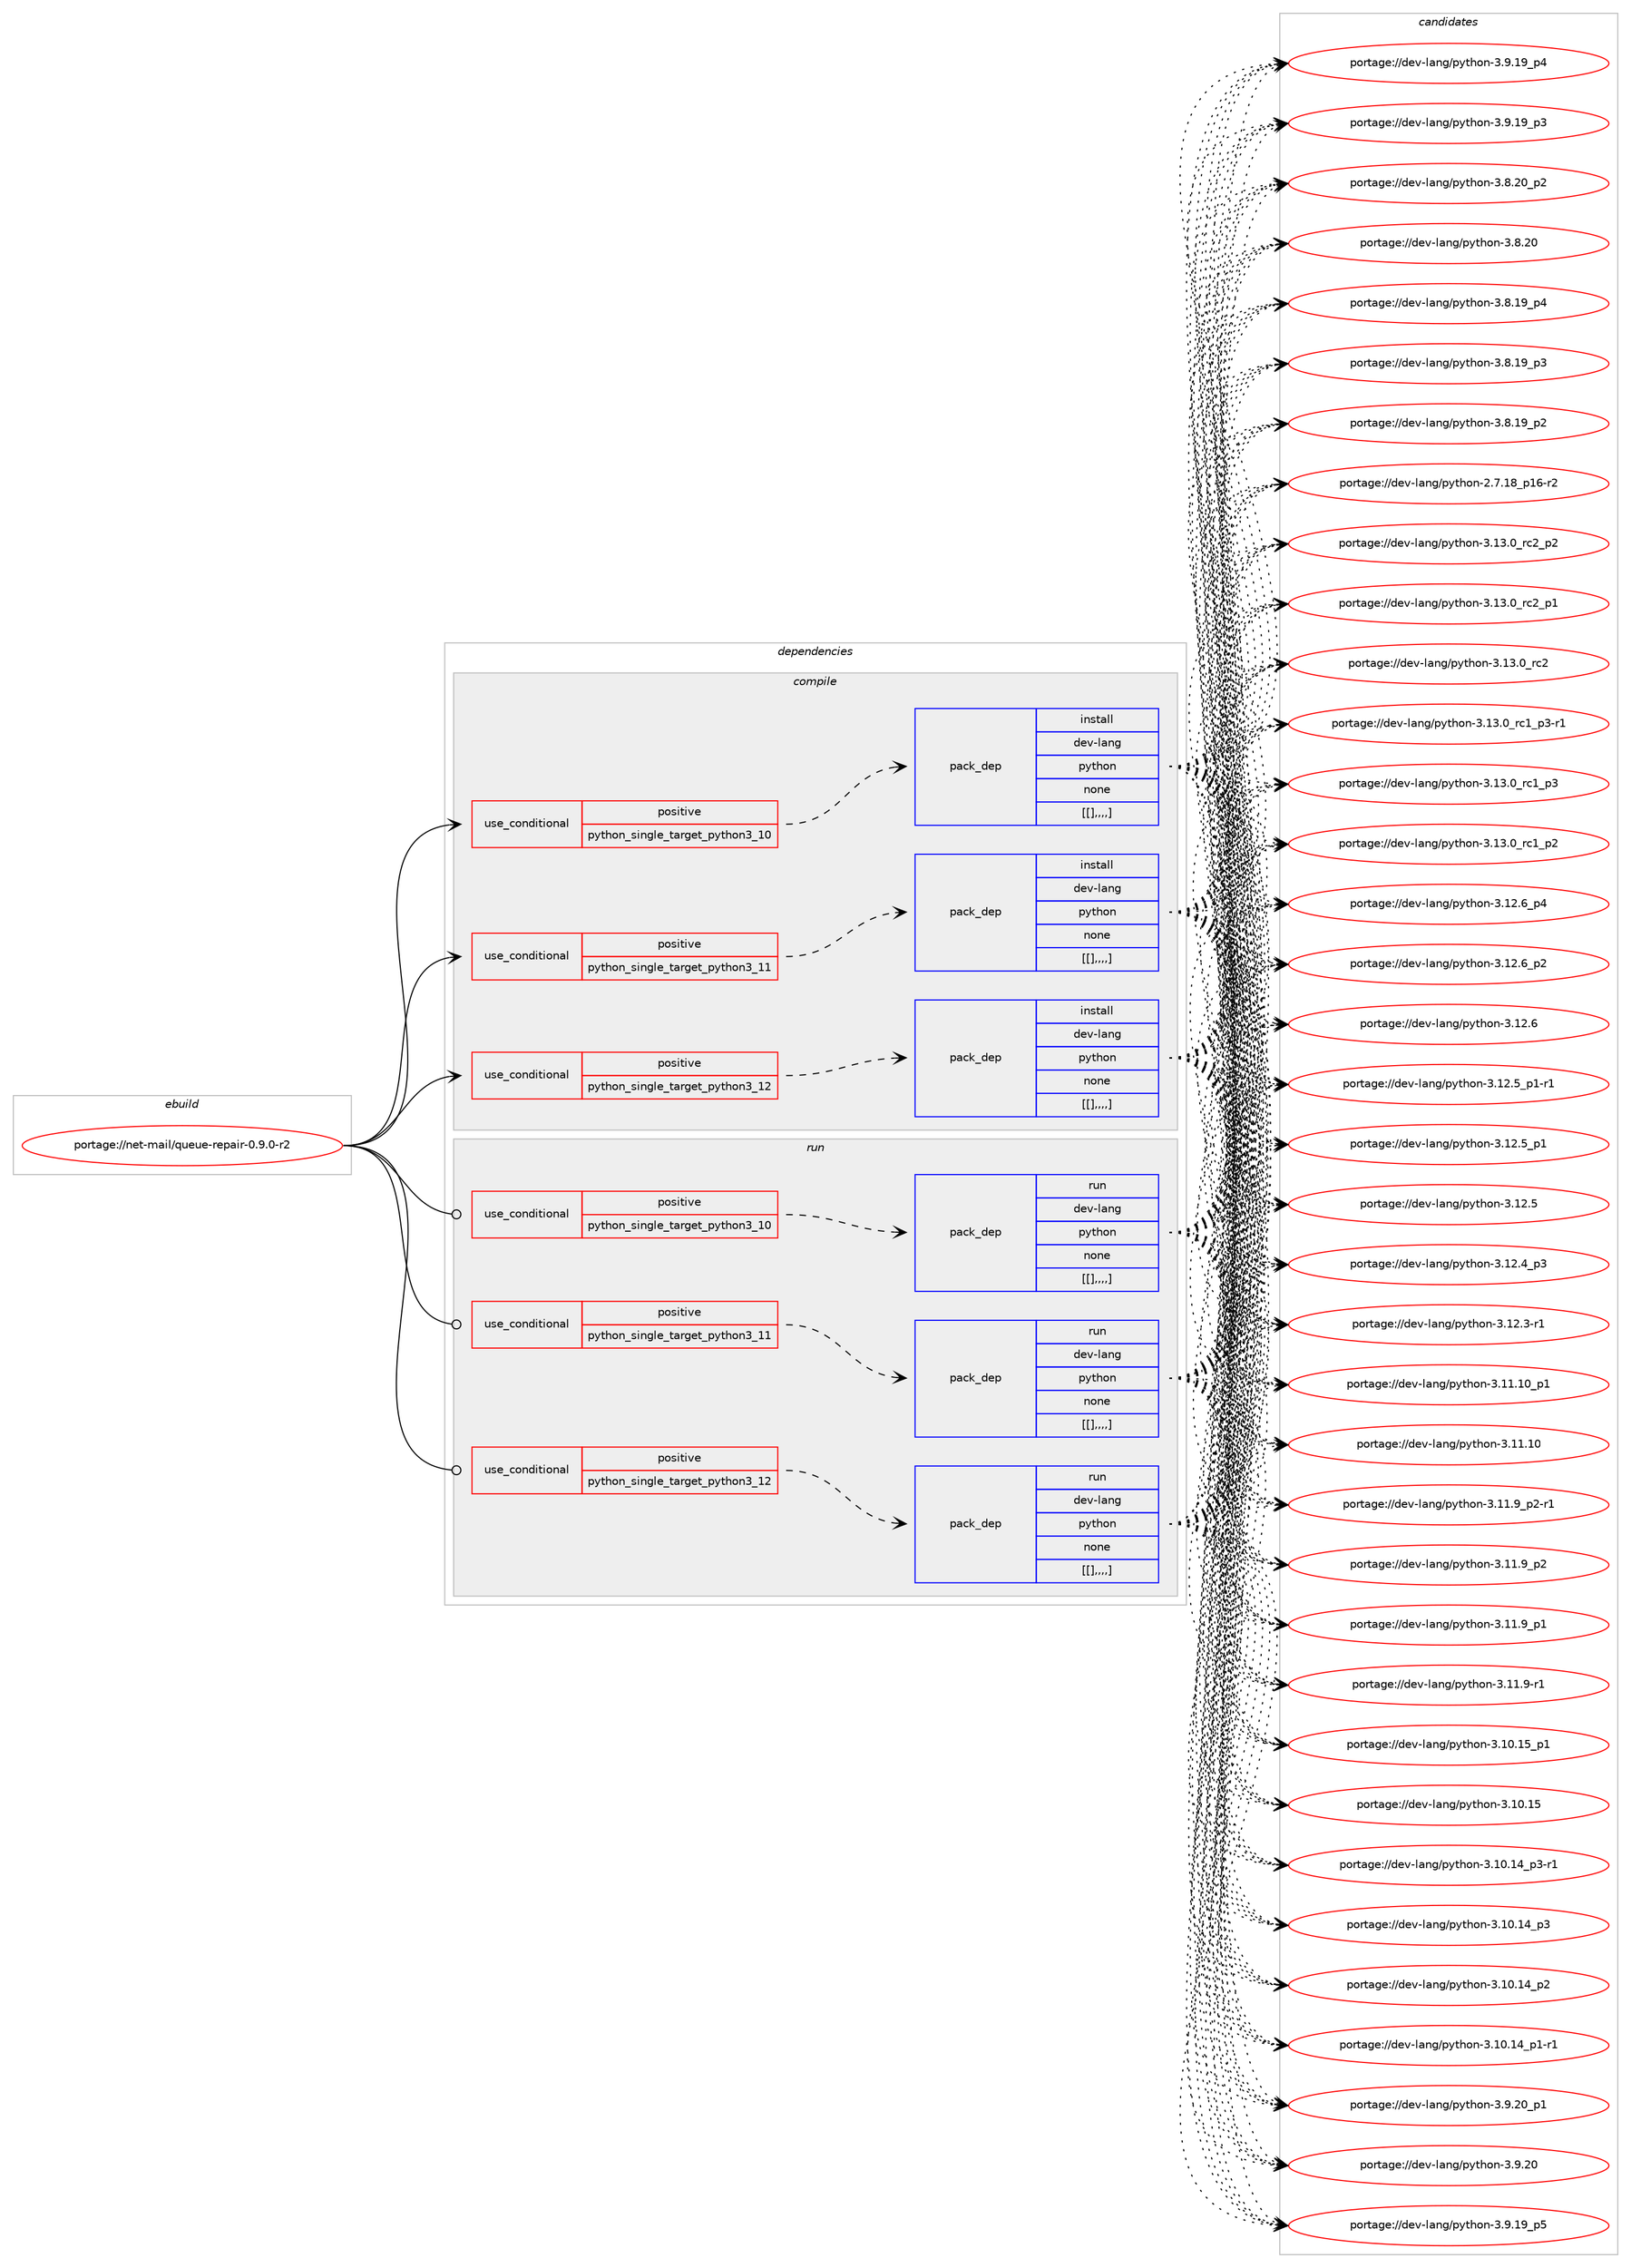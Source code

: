 digraph prolog {

# *************
# Graph options
# *************

newrank=true;
concentrate=true;
compound=true;
graph [rankdir=LR,fontname=Helvetica,fontsize=10,ranksep=1.5];#, ranksep=2.5, nodesep=0.2];
edge  [arrowhead=vee];
node  [fontname=Helvetica,fontsize=10];

# **********
# The ebuild
# **********

subgraph cluster_leftcol {
color=gray;
label=<<i>ebuild</i>>;
id [label="portage://net-mail/queue-repair-0.9.0-r2", color=red, width=4, href="../net-mail/queue-repair-0.9.0-r2.svg"];
}

# ****************
# The dependencies
# ****************

subgraph cluster_midcol {
color=gray;
label=<<i>dependencies</i>>;
subgraph cluster_compile {
fillcolor="#eeeeee";
style=filled;
label=<<i>compile</i>>;
subgraph cond1933 {
dependency5413 [label=<<TABLE BORDER="0" CELLBORDER="1" CELLSPACING="0" CELLPADDING="4"><TR><TD ROWSPAN="3" CELLPADDING="10">use_conditional</TD></TR><TR><TD>positive</TD></TR><TR><TD>python_single_target_python3_10</TD></TR></TABLE>>, shape=none, color=red];
subgraph pack3465 {
dependency5414 [label=<<TABLE BORDER="0" CELLBORDER="1" CELLSPACING="0" CELLPADDING="4" WIDTH="220"><TR><TD ROWSPAN="6" CELLPADDING="30">pack_dep</TD></TR><TR><TD WIDTH="110">install</TD></TR><TR><TD>dev-lang</TD></TR><TR><TD>python</TD></TR><TR><TD>none</TD></TR><TR><TD>[[],,,,]</TD></TR></TABLE>>, shape=none, color=blue];
}
dependency5413:e -> dependency5414:w [weight=20,style="dashed",arrowhead="vee"];
}
id:e -> dependency5413:w [weight=20,style="solid",arrowhead="vee"];
subgraph cond1934 {
dependency5415 [label=<<TABLE BORDER="0" CELLBORDER="1" CELLSPACING="0" CELLPADDING="4"><TR><TD ROWSPAN="3" CELLPADDING="10">use_conditional</TD></TR><TR><TD>positive</TD></TR><TR><TD>python_single_target_python3_11</TD></TR></TABLE>>, shape=none, color=red];
subgraph pack3466 {
dependency5416 [label=<<TABLE BORDER="0" CELLBORDER="1" CELLSPACING="0" CELLPADDING="4" WIDTH="220"><TR><TD ROWSPAN="6" CELLPADDING="30">pack_dep</TD></TR><TR><TD WIDTH="110">install</TD></TR><TR><TD>dev-lang</TD></TR><TR><TD>python</TD></TR><TR><TD>none</TD></TR><TR><TD>[[],,,,]</TD></TR></TABLE>>, shape=none, color=blue];
}
dependency5415:e -> dependency5416:w [weight=20,style="dashed",arrowhead="vee"];
}
id:e -> dependency5415:w [weight=20,style="solid",arrowhead="vee"];
subgraph cond1935 {
dependency5417 [label=<<TABLE BORDER="0" CELLBORDER="1" CELLSPACING="0" CELLPADDING="4"><TR><TD ROWSPAN="3" CELLPADDING="10">use_conditional</TD></TR><TR><TD>positive</TD></TR><TR><TD>python_single_target_python3_12</TD></TR></TABLE>>, shape=none, color=red];
subgraph pack3467 {
dependency5418 [label=<<TABLE BORDER="0" CELLBORDER="1" CELLSPACING="0" CELLPADDING="4" WIDTH="220"><TR><TD ROWSPAN="6" CELLPADDING="30">pack_dep</TD></TR><TR><TD WIDTH="110">install</TD></TR><TR><TD>dev-lang</TD></TR><TR><TD>python</TD></TR><TR><TD>none</TD></TR><TR><TD>[[],,,,]</TD></TR></TABLE>>, shape=none, color=blue];
}
dependency5417:e -> dependency5418:w [weight=20,style="dashed",arrowhead="vee"];
}
id:e -> dependency5417:w [weight=20,style="solid",arrowhead="vee"];
}
subgraph cluster_compileandrun {
fillcolor="#eeeeee";
style=filled;
label=<<i>compile and run</i>>;
}
subgraph cluster_run {
fillcolor="#eeeeee";
style=filled;
label=<<i>run</i>>;
subgraph cond1936 {
dependency5419 [label=<<TABLE BORDER="0" CELLBORDER="1" CELLSPACING="0" CELLPADDING="4"><TR><TD ROWSPAN="3" CELLPADDING="10">use_conditional</TD></TR><TR><TD>positive</TD></TR><TR><TD>python_single_target_python3_10</TD></TR></TABLE>>, shape=none, color=red];
subgraph pack3468 {
dependency5420 [label=<<TABLE BORDER="0" CELLBORDER="1" CELLSPACING="0" CELLPADDING="4" WIDTH="220"><TR><TD ROWSPAN="6" CELLPADDING="30">pack_dep</TD></TR><TR><TD WIDTH="110">run</TD></TR><TR><TD>dev-lang</TD></TR><TR><TD>python</TD></TR><TR><TD>none</TD></TR><TR><TD>[[],,,,]</TD></TR></TABLE>>, shape=none, color=blue];
}
dependency5419:e -> dependency5420:w [weight=20,style="dashed",arrowhead="vee"];
}
id:e -> dependency5419:w [weight=20,style="solid",arrowhead="odot"];
subgraph cond1937 {
dependency5421 [label=<<TABLE BORDER="0" CELLBORDER="1" CELLSPACING="0" CELLPADDING="4"><TR><TD ROWSPAN="3" CELLPADDING="10">use_conditional</TD></TR><TR><TD>positive</TD></TR><TR><TD>python_single_target_python3_11</TD></TR></TABLE>>, shape=none, color=red];
subgraph pack3469 {
dependency5422 [label=<<TABLE BORDER="0" CELLBORDER="1" CELLSPACING="0" CELLPADDING="4" WIDTH="220"><TR><TD ROWSPAN="6" CELLPADDING="30">pack_dep</TD></TR><TR><TD WIDTH="110">run</TD></TR><TR><TD>dev-lang</TD></TR><TR><TD>python</TD></TR><TR><TD>none</TD></TR><TR><TD>[[],,,,]</TD></TR></TABLE>>, shape=none, color=blue];
}
dependency5421:e -> dependency5422:w [weight=20,style="dashed",arrowhead="vee"];
}
id:e -> dependency5421:w [weight=20,style="solid",arrowhead="odot"];
subgraph cond1938 {
dependency5423 [label=<<TABLE BORDER="0" CELLBORDER="1" CELLSPACING="0" CELLPADDING="4"><TR><TD ROWSPAN="3" CELLPADDING="10">use_conditional</TD></TR><TR><TD>positive</TD></TR><TR><TD>python_single_target_python3_12</TD></TR></TABLE>>, shape=none, color=red];
subgraph pack3470 {
dependency5424 [label=<<TABLE BORDER="0" CELLBORDER="1" CELLSPACING="0" CELLPADDING="4" WIDTH="220"><TR><TD ROWSPAN="6" CELLPADDING="30">pack_dep</TD></TR><TR><TD WIDTH="110">run</TD></TR><TR><TD>dev-lang</TD></TR><TR><TD>python</TD></TR><TR><TD>none</TD></TR><TR><TD>[[],,,,]</TD></TR></TABLE>>, shape=none, color=blue];
}
dependency5423:e -> dependency5424:w [weight=20,style="dashed",arrowhead="vee"];
}
id:e -> dependency5423:w [weight=20,style="solid",arrowhead="odot"];
}
}

# **************
# The candidates
# **************

subgraph cluster_choices {
rank=same;
color=gray;
label=<<i>candidates</i>>;

subgraph choice3465 {
color=black;
nodesep=1;
choice100101118451089711010347112121116104111110455146495146489511499509511250 [label="portage://dev-lang/python-3.13.0_rc2_p2", color=red, width=4,href="../dev-lang/python-3.13.0_rc2_p2.svg"];
choice100101118451089711010347112121116104111110455146495146489511499509511249 [label="portage://dev-lang/python-3.13.0_rc2_p1", color=red, width=4,href="../dev-lang/python-3.13.0_rc2_p1.svg"];
choice10010111845108971101034711212111610411111045514649514648951149950 [label="portage://dev-lang/python-3.13.0_rc2", color=red, width=4,href="../dev-lang/python-3.13.0_rc2.svg"];
choice1001011184510897110103471121211161041111104551464951464895114994995112514511449 [label="portage://dev-lang/python-3.13.0_rc1_p3-r1", color=red, width=4,href="../dev-lang/python-3.13.0_rc1_p3-r1.svg"];
choice100101118451089711010347112121116104111110455146495146489511499499511251 [label="portage://dev-lang/python-3.13.0_rc1_p3", color=red, width=4,href="../dev-lang/python-3.13.0_rc1_p3.svg"];
choice100101118451089711010347112121116104111110455146495146489511499499511250 [label="portage://dev-lang/python-3.13.0_rc1_p2", color=red, width=4,href="../dev-lang/python-3.13.0_rc1_p2.svg"];
choice100101118451089711010347112121116104111110455146495046549511252 [label="portage://dev-lang/python-3.12.6_p4", color=red, width=4,href="../dev-lang/python-3.12.6_p4.svg"];
choice100101118451089711010347112121116104111110455146495046549511250 [label="portage://dev-lang/python-3.12.6_p2", color=red, width=4,href="../dev-lang/python-3.12.6_p2.svg"];
choice10010111845108971101034711212111610411111045514649504654 [label="portage://dev-lang/python-3.12.6", color=red, width=4,href="../dev-lang/python-3.12.6.svg"];
choice1001011184510897110103471121211161041111104551464950465395112494511449 [label="portage://dev-lang/python-3.12.5_p1-r1", color=red, width=4,href="../dev-lang/python-3.12.5_p1-r1.svg"];
choice100101118451089711010347112121116104111110455146495046539511249 [label="portage://dev-lang/python-3.12.5_p1", color=red, width=4,href="../dev-lang/python-3.12.5_p1.svg"];
choice10010111845108971101034711212111610411111045514649504653 [label="portage://dev-lang/python-3.12.5", color=red, width=4,href="../dev-lang/python-3.12.5.svg"];
choice100101118451089711010347112121116104111110455146495046529511251 [label="portage://dev-lang/python-3.12.4_p3", color=red, width=4,href="../dev-lang/python-3.12.4_p3.svg"];
choice100101118451089711010347112121116104111110455146495046514511449 [label="portage://dev-lang/python-3.12.3-r1", color=red, width=4,href="../dev-lang/python-3.12.3-r1.svg"];
choice10010111845108971101034711212111610411111045514649494649489511249 [label="portage://dev-lang/python-3.11.10_p1", color=red, width=4,href="../dev-lang/python-3.11.10_p1.svg"];
choice1001011184510897110103471121211161041111104551464949464948 [label="portage://dev-lang/python-3.11.10", color=red, width=4,href="../dev-lang/python-3.11.10.svg"];
choice1001011184510897110103471121211161041111104551464949465795112504511449 [label="portage://dev-lang/python-3.11.9_p2-r1", color=red, width=4,href="../dev-lang/python-3.11.9_p2-r1.svg"];
choice100101118451089711010347112121116104111110455146494946579511250 [label="portage://dev-lang/python-3.11.9_p2", color=red, width=4,href="../dev-lang/python-3.11.9_p2.svg"];
choice100101118451089711010347112121116104111110455146494946579511249 [label="portage://dev-lang/python-3.11.9_p1", color=red, width=4,href="../dev-lang/python-3.11.9_p1.svg"];
choice100101118451089711010347112121116104111110455146494946574511449 [label="portage://dev-lang/python-3.11.9-r1", color=red, width=4,href="../dev-lang/python-3.11.9-r1.svg"];
choice10010111845108971101034711212111610411111045514649484649539511249 [label="portage://dev-lang/python-3.10.15_p1", color=red, width=4,href="../dev-lang/python-3.10.15_p1.svg"];
choice1001011184510897110103471121211161041111104551464948464953 [label="portage://dev-lang/python-3.10.15", color=red, width=4,href="../dev-lang/python-3.10.15.svg"];
choice100101118451089711010347112121116104111110455146494846495295112514511449 [label="portage://dev-lang/python-3.10.14_p3-r1", color=red, width=4,href="../dev-lang/python-3.10.14_p3-r1.svg"];
choice10010111845108971101034711212111610411111045514649484649529511251 [label="portage://dev-lang/python-3.10.14_p3", color=red, width=4,href="../dev-lang/python-3.10.14_p3.svg"];
choice10010111845108971101034711212111610411111045514649484649529511250 [label="portage://dev-lang/python-3.10.14_p2", color=red, width=4,href="../dev-lang/python-3.10.14_p2.svg"];
choice100101118451089711010347112121116104111110455146494846495295112494511449 [label="portage://dev-lang/python-3.10.14_p1-r1", color=red, width=4,href="../dev-lang/python-3.10.14_p1-r1.svg"];
choice100101118451089711010347112121116104111110455146574650489511249 [label="portage://dev-lang/python-3.9.20_p1", color=red, width=4,href="../dev-lang/python-3.9.20_p1.svg"];
choice10010111845108971101034711212111610411111045514657465048 [label="portage://dev-lang/python-3.9.20", color=red, width=4,href="../dev-lang/python-3.9.20.svg"];
choice100101118451089711010347112121116104111110455146574649579511253 [label="portage://dev-lang/python-3.9.19_p5", color=red, width=4,href="../dev-lang/python-3.9.19_p5.svg"];
choice100101118451089711010347112121116104111110455146574649579511252 [label="portage://dev-lang/python-3.9.19_p4", color=red, width=4,href="../dev-lang/python-3.9.19_p4.svg"];
choice100101118451089711010347112121116104111110455146574649579511251 [label="portage://dev-lang/python-3.9.19_p3", color=red, width=4,href="../dev-lang/python-3.9.19_p3.svg"];
choice100101118451089711010347112121116104111110455146564650489511250 [label="portage://dev-lang/python-3.8.20_p2", color=red, width=4,href="../dev-lang/python-3.8.20_p2.svg"];
choice10010111845108971101034711212111610411111045514656465048 [label="portage://dev-lang/python-3.8.20", color=red, width=4,href="../dev-lang/python-3.8.20.svg"];
choice100101118451089711010347112121116104111110455146564649579511252 [label="portage://dev-lang/python-3.8.19_p4", color=red, width=4,href="../dev-lang/python-3.8.19_p4.svg"];
choice100101118451089711010347112121116104111110455146564649579511251 [label="portage://dev-lang/python-3.8.19_p3", color=red, width=4,href="../dev-lang/python-3.8.19_p3.svg"];
choice100101118451089711010347112121116104111110455146564649579511250 [label="portage://dev-lang/python-3.8.19_p2", color=red, width=4,href="../dev-lang/python-3.8.19_p2.svg"];
choice100101118451089711010347112121116104111110455046554649569511249544511450 [label="portage://dev-lang/python-2.7.18_p16-r2", color=red, width=4,href="../dev-lang/python-2.7.18_p16-r2.svg"];
dependency5414:e -> choice100101118451089711010347112121116104111110455146495146489511499509511250:w [style=dotted,weight="100"];
dependency5414:e -> choice100101118451089711010347112121116104111110455146495146489511499509511249:w [style=dotted,weight="100"];
dependency5414:e -> choice10010111845108971101034711212111610411111045514649514648951149950:w [style=dotted,weight="100"];
dependency5414:e -> choice1001011184510897110103471121211161041111104551464951464895114994995112514511449:w [style=dotted,weight="100"];
dependency5414:e -> choice100101118451089711010347112121116104111110455146495146489511499499511251:w [style=dotted,weight="100"];
dependency5414:e -> choice100101118451089711010347112121116104111110455146495146489511499499511250:w [style=dotted,weight="100"];
dependency5414:e -> choice100101118451089711010347112121116104111110455146495046549511252:w [style=dotted,weight="100"];
dependency5414:e -> choice100101118451089711010347112121116104111110455146495046549511250:w [style=dotted,weight="100"];
dependency5414:e -> choice10010111845108971101034711212111610411111045514649504654:w [style=dotted,weight="100"];
dependency5414:e -> choice1001011184510897110103471121211161041111104551464950465395112494511449:w [style=dotted,weight="100"];
dependency5414:e -> choice100101118451089711010347112121116104111110455146495046539511249:w [style=dotted,weight="100"];
dependency5414:e -> choice10010111845108971101034711212111610411111045514649504653:w [style=dotted,weight="100"];
dependency5414:e -> choice100101118451089711010347112121116104111110455146495046529511251:w [style=dotted,weight="100"];
dependency5414:e -> choice100101118451089711010347112121116104111110455146495046514511449:w [style=dotted,weight="100"];
dependency5414:e -> choice10010111845108971101034711212111610411111045514649494649489511249:w [style=dotted,weight="100"];
dependency5414:e -> choice1001011184510897110103471121211161041111104551464949464948:w [style=dotted,weight="100"];
dependency5414:e -> choice1001011184510897110103471121211161041111104551464949465795112504511449:w [style=dotted,weight="100"];
dependency5414:e -> choice100101118451089711010347112121116104111110455146494946579511250:w [style=dotted,weight="100"];
dependency5414:e -> choice100101118451089711010347112121116104111110455146494946579511249:w [style=dotted,weight="100"];
dependency5414:e -> choice100101118451089711010347112121116104111110455146494946574511449:w [style=dotted,weight="100"];
dependency5414:e -> choice10010111845108971101034711212111610411111045514649484649539511249:w [style=dotted,weight="100"];
dependency5414:e -> choice1001011184510897110103471121211161041111104551464948464953:w [style=dotted,weight="100"];
dependency5414:e -> choice100101118451089711010347112121116104111110455146494846495295112514511449:w [style=dotted,weight="100"];
dependency5414:e -> choice10010111845108971101034711212111610411111045514649484649529511251:w [style=dotted,weight="100"];
dependency5414:e -> choice10010111845108971101034711212111610411111045514649484649529511250:w [style=dotted,weight="100"];
dependency5414:e -> choice100101118451089711010347112121116104111110455146494846495295112494511449:w [style=dotted,weight="100"];
dependency5414:e -> choice100101118451089711010347112121116104111110455146574650489511249:w [style=dotted,weight="100"];
dependency5414:e -> choice10010111845108971101034711212111610411111045514657465048:w [style=dotted,weight="100"];
dependency5414:e -> choice100101118451089711010347112121116104111110455146574649579511253:w [style=dotted,weight="100"];
dependency5414:e -> choice100101118451089711010347112121116104111110455146574649579511252:w [style=dotted,weight="100"];
dependency5414:e -> choice100101118451089711010347112121116104111110455146574649579511251:w [style=dotted,weight="100"];
dependency5414:e -> choice100101118451089711010347112121116104111110455146564650489511250:w [style=dotted,weight="100"];
dependency5414:e -> choice10010111845108971101034711212111610411111045514656465048:w [style=dotted,weight="100"];
dependency5414:e -> choice100101118451089711010347112121116104111110455146564649579511252:w [style=dotted,weight="100"];
dependency5414:e -> choice100101118451089711010347112121116104111110455146564649579511251:w [style=dotted,weight="100"];
dependency5414:e -> choice100101118451089711010347112121116104111110455146564649579511250:w [style=dotted,weight="100"];
dependency5414:e -> choice100101118451089711010347112121116104111110455046554649569511249544511450:w [style=dotted,weight="100"];
}
subgraph choice3466 {
color=black;
nodesep=1;
choice100101118451089711010347112121116104111110455146495146489511499509511250 [label="portage://dev-lang/python-3.13.0_rc2_p2", color=red, width=4,href="../dev-lang/python-3.13.0_rc2_p2.svg"];
choice100101118451089711010347112121116104111110455146495146489511499509511249 [label="portage://dev-lang/python-3.13.0_rc2_p1", color=red, width=4,href="../dev-lang/python-3.13.0_rc2_p1.svg"];
choice10010111845108971101034711212111610411111045514649514648951149950 [label="portage://dev-lang/python-3.13.0_rc2", color=red, width=4,href="../dev-lang/python-3.13.0_rc2.svg"];
choice1001011184510897110103471121211161041111104551464951464895114994995112514511449 [label="portage://dev-lang/python-3.13.0_rc1_p3-r1", color=red, width=4,href="../dev-lang/python-3.13.0_rc1_p3-r1.svg"];
choice100101118451089711010347112121116104111110455146495146489511499499511251 [label="portage://dev-lang/python-3.13.0_rc1_p3", color=red, width=4,href="../dev-lang/python-3.13.0_rc1_p3.svg"];
choice100101118451089711010347112121116104111110455146495146489511499499511250 [label="portage://dev-lang/python-3.13.0_rc1_p2", color=red, width=4,href="../dev-lang/python-3.13.0_rc1_p2.svg"];
choice100101118451089711010347112121116104111110455146495046549511252 [label="portage://dev-lang/python-3.12.6_p4", color=red, width=4,href="../dev-lang/python-3.12.6_p4.svg"];
choice100101118451089711010347112121116104111110455146495046549511250 [label="portage://dev-lang/python-3.12.6_p2", color=red, width=4,href="../dev-lang/python-3.12.6_p2.svg"];
choice10010111845108971101034711212111610411111045514649504654 [label="portage://dev-lang/python-3.12.6", color=red, width=4,href="../dev-lang/python-3.12.6.svg"];
choice1001011184510897110103471121211161041111104551464950465395112494511449 [label="portage://dev-lang/python-3.12.5_p1-r1", color=red, width=4,href="../dev-lang/python-3.12.5_p1-r1.svg"];
choice100101118451089711010347112121116104111110455146495046539511249 [label="portage://dev-lang/python-3.12.5_p1", color=red, width=4,href="../dev-lang/python-3.12.5_p1.svg"];
choice10010111845108971101034711212111610411111045514649504653 [label="portage://dev-lang/python-3.12.5", color=red, width=4,href="../dev-lang/python-3.12.5.svg"];
choice100101118451089711010347112121116104111110455146495046529511251 [label="portage://dev-lang/python-3.12.4_p3", color=red, width=4,href="../dev-lang/python-3.12.4_p3.svg"];
choice100101118451089711010347112121116104111110455146495046514511449 [label="portage://dev-lang/python-3.12.3-r1", color=red, width=4,href="../dev-lang/python-3.12.3-r1.svg"];
choice10010111845108971101034711212111610411111045514649494649489511249 [label="portage://dev-lang/python-3.11.10_p1", color=red, width=4,href="../dev-lang/python-3.11.10_p1.svg"];
choice1001011184510897110103471121211161041111104551464949464948 [label="portage://dev-lang/python-3.11.10", color=red, width=4,href="../dev-lang/python-3.11.10.svg"];
choice1001011184510897110103471121211161041111104551464949465795112504511449 [label="portage://dev-lang/python-3.11.9_p2-r1", color=red, width=4,href="../dev-lang/python-3.11.9_p2-r1.svg"];
choice100101118451089711010347112121116104111110455146494946579511250 [label="portage://dev-lang/python-3.11.9_p2", color=red, width=4,href="../dev-lang/python-3.11.9_p2.svg"];
choice100101118451089711010347112121116104111110455146494946579511249 [label="portage://dev-lang/python-3.11.9_p1", color=red, width=4,href="../dev-lang/python-3.11.9_p1.svg"];
choice100101118451089711010347112121116104111110455146494946574511449 [label="portage://dev-lang/python-3.11.9-r1", color=red, width=4,href="../dev-lang/python-3.11.9-r1.svg"];
choice10010111845108971101034711212111610411111045514649484649539511249 [label="portage://dev-lang/python-3.10.15_p1", color=red, width=4,href="../dev-lang/python-3.10.15_p1.svg"];
choice1001011184510897110103471121211161041111104551464948464953 [label="portage://dev-lang/python-3.10.15", color=red, width=4,href="../dev-lang/python-3.10.15.svg"];
choice100101118451089711010347112121116104111110455146494846495295112514511449 [label="portage://dev-lang/python-3.10.14_p3-r1", color=red, width=4,href="../dev-lang/python-3.10.14_p3-r1.svg"];
choice10010111845108971101034711212111610411111045514649484649529511251 [label="portage://dev-lang/python-3.10.14_p3", color=red, width=4,href="../dev-lang/python-3.10.14_p3.svg"];
choice10010111845108971101034711212111610411111045514649484649529511250 [label="portage://dev-lang/python-3.10.14_p2", color=red, width=4,href="../dev-lang/python-3.10.14_p2.svg"];
choice100101118451089711010347112121116104111110455146494846495295112494511449 [label="portage://dev-lang/python-3.10.14_p1-r1", color=red, width=4,href="../dev-lang/python-3.10.14_p1-r1.svg"];
choice100101118451089711010347112121116104111110455146574650489511249 [label="portage://dev-lang/python-3.9.20_p1", color=red, width=4,href="../dev-lang/python-3.9.20_p1.svg"];
choice10010111845108971101034711212111610411111045514657465048 [label="portage://dev-lang/python-3.9.20", color=red, width=4,href="../dev-lang/python-3.9.20.svg"];
choice100101118451089711010347112121116104111110455146574649579511253 [label="portage://dev-lang/python-3.9.19_p5", color=red, width=4,href="../dev-lang/python-3.9.19_p5.svg"];
choice100101118451089711010347112121116104111110455146574649579511252 [label="portage://dev-lang/python-3.9.19_p4", color=red, width=4,href="../dev-lang/python-3.9.19_p4.svg"];
choice100101118451089711010347112121116104111110455146574649579511251 [label="portage://dev-lang/python-3.9.19_p3", color=red, width=4,href="../dev-lang/python-3.9.19_p3.svg"];
choice100101118451089711010347112121116104111110455146564650489511250 [label="portage://dev-lang/python-3.8.20_p2", color=red, width=4,href="../dev-lang/python-3.8.20_p2.svg"];
choice10010111845108971101034711212111610411111045514656465048 [label="portage://dev-lang/python-3.8.20", color=red, width=4,href="../dev-lang/python-3.8.20.svg"];
choice100101118451089711010347112121116104111110455146564649579511252 [label="portage://dev-lang/python-3.8.19_p4", color=red, width=4,href="../dev-lang/python-3.8.19_p4.svg"];
choice100101118451089711010347112121116104111110455146564649579511251 [label="portage://dev-lang/python-3.8.19_p3", color=red, width=4,href="../dev-lang/python-3.8.19_p3.svg"];
choice100101118451089711010347112121116104111110455146564649579511250 [label="portage://dev-lang/python-3.8.19_p2", color=red, width=4,href="../dev-lang/python-3.8.19_p2.svg"];
choice100101118451089711010347112121116104111110455046554649569511249544511450 [label="portage://dev-lang/python-2.7.18_p16-r2", color=red, width=4,href="../dev-lang/python-2.7.18_p16-r2.svg"];
dependency5416:e -> choice100101118451089711010347112121116104111110455146495146489511499509511250:w [style=dotted,weight="100"];
dependency5416:e -> choice100101118451089711010347112121116104111110455146495146489511499509511249:w [style=dotted,weight="100"];
dependency5416:e -> choice10010111845108971101034711212111610411111045514649514648951149950:w [style=dotted,weight="100"];
dependency5416:e -> choice1001011184510897110103471121211161041111104551464951464895114994995112514511449:w [style=dotted,weight="100"];
dependency5416:e -> choice100101118451089711010347112121116104111110455146495146489511499499511251:w [style=dotted,weight="100"];
dependency5416:e -> choice100101118451089711010347112121116104111110455146495146489511499499511250:w [style=dotted,weight="100"];
dependency5416:e -> choice100101118451089711010347112121116104111110455146495046549511252:w [style=dotted,weight="100"];
dependency5416:e -> choice100101118451089711010347112121116104111110455146495046549511250:w [style=dotted,weight="100"];
dependency5416:e -> choice10010111845108971101034711212111610411111045514649504654:w [style=dotted,weight="100"];
dependency5416:e -> choice1001011184510897110103471121211161041111104551464950465395112494511449:w [style=dotted,weight="100"];
dependency5416:e -> choice100101118451089711010347112121116104111110455146495046539511249:w [style=dotted,weight="100"];
dependency5416:e -> choice10010111845108971101034711212111610411111045514649504653:w [style=dotted,weight="100"];
dependency5416:e -> choice100101118451089711010347112121116104111110455146495046529511251:w [style=dotted,weight="100"];
dependency5416:e -> choice100101118451089711010347112121116104111110455146495046514511449:w [style=dotted,weight="100"];
dependency5416:e -> choice10010111845108971101034711212111610411111045514649494649489511249:w [style=dotted,weight="100"];
dependency5416:e -> choice1001011184510897110103471121211161041111104551464949464948:w [style=dotted,weight="100"];
dependency5416:e -> choice1001011184510897110103471121211161041111104551464949465795112504511449:w [style=dotted,weight="100"];
dependency5416:e -> choice100101118451089711010347112121116104111110455146494946579511250:w [style=dotted,weight="100"];
dependency5416:e -> choice100101118451089711010347112121116104111110455146494946579511249:w [style=dotted,weight="100"];
dependency5416:e -> choice100101118451089711010347112121116104111110455146494946574511449:w [style=dotted,weight="100"];
dependency5416:e -> choice10010111845108971101034711212111610411111045514649484649539511249:w [style=dotted,weight="100"];
dependency5416:e -> choice1001011184510897110103471121211161041111104551464948464953:w [style=dotted,weight="100"];
dependency5416:e -> choice100101118451089711010347112121116104111110455146494846495295112514511449:w [style=dotted,weight="100"];
dependency5416:e -> choice10010111845108971101034711212111610411111045514649484649529511251:w [style=dotted,weight="100"];
dependency5416:e -> choice10010111845108971101034711212111610411111045514649484649529511250:w [style=dotted,weight="100"];
dependency5416:e -> choice100101118451089711010347112121116104111110455146494846495295112494511449:w [style=dotted,weight="100"];
dependency5416:e -> choice100101118451089711010347112121116104111110455146574650489511249:w [style=dotted,weight="100"];
dependency5416:e -> choice10010111845108971101034711212111610411111045514657465048:w [style=dotted,weight="100"];
dependency5416:e -> choice100101118451089711010347112121116104111110455146574649579511253:w [style=dotted,weight="100"];
dependency5416:e -> choice100101118451089711010347112121116104111110455146574649579511252:w [style=dotted,weight="100"];
dependency5416:e -> choice100101118451089711010347112121116104111110455146574649579511251:w [style=dotted,weight="100"];
dependency5416:e -> choice100101118451089711010347112121116104111110455146564650489511250:w [style=dotted,weight="100"];
dependency5416:e -> choice10010111845108971101034711212111610411111045514656465048:w [style=dotted,weight="100"];
dependency5416:e -> choice100101118451089711010347112121116104111110455146564649579511252:w [style=dotted,weight="100"];
dependency5416:e -> choice100101118451089711010347112121116104111110455146564649579511251:w [style=dotted,weight="100"];
dependency5416:e -> choice100101118451089711010347112121116104111110455146564649579511250:w [style=dotted,weight="100"];
dependency5416:e -> choice100101118451089711010347112121116104111110455046554649569511249544511450:w [style=dotted,weight="100"];
}
subgraph choice3467 {
color=black;
nodesep=1;
choice100101118451089711010347112121116104111110455146495146489511499509511250 [label="portage://dev-lang/python-3.13.0_rc2_p2", color=red, width=4,href="../dev-lang/python-3.13.0_rc2_p2.svg"];
choice100101118451089711010347112121116104111110455146495146489511499509511249 [label="portage://dev-lang/python-3.13.0_rc2_p1", color=red, width=4,href="../dev-lang/python-3.13.0_rc2_p1.svg"];
choice10010111845108971101034711212111610411111045514649514648951149950 [label="portage://dev-lang/python-3.13.0_rc2", color=red, width=4,href="../dev-lang/python-3.13.0_rc2.svg"];
choice1001011184510897110103471121211161041111104551464951464895114994995112514511449 [label="portage://dev-lang/python-3.13.0_rc1_p3-r1", color=red, width=4,href="../dev-lang/python-3.13.0_rc1_p3-r1.svg"];
choice100101118451089711010347112121116104111110455146495146489511499499511251 [label="portage://dev-lang/python-3.13.0_rc1_p3", color=red, width=4,href="../dev-lang/python-3.13.0_rc1_p3.svg"];
choice100101118451089711010347112121116104111110455146495146489511499499511250 [label="portage://dev-lang/python-3.13.0_rc1_p2", color=red, width=4,href="../dev-lang/python-3.13.0_rc1_p2.svg"];
choice100101118451089711010347112121116104111110455146495046549511252 [label="portage://dev-lang/python-3.12.6_p4", color=red, width=4,href="../dev-lang/python-3.12.6_p4.svg"];
choice100101118451089711010347112121116104111110455146495046549511250 [label="portage://dev-lang/python-3.12.6_p2", color=red, width=4,href="../dev-lang/python-3.12.6_p2.svg"];
choice10010111845108971101034711212111610411111045514649504654 [label="portage://dev-lang/python-3.12.6", color=red, width=4,href="../dev-lang/python-3.12.6.svg"];
choice1001011184510897110103471121211161041111104551464950465395112494511449 [label="portage://dev-lang/python-3.12.5_p1-r1", color=red, width=4,href="../dev-lang/python-3.12.5_p1-r1.svg"];
choice100101118451089711010347112121116104111110455146495046539511249 [label="portage://dev-lang/python-3.12.5_p1", color=red, width=4,href="../dev-lang/python-3.12.5_p1.svg"];
choice10010111845108971101034711212111610411111045514649504653 [label="portage://dev-lang/python-3.12.5", color=red, width=4,href="../dev-lang/python-3.12.5.svg"];
choice100101118451089711010347112121116104111110455146495046529511251 [label="portage://dev-lang/python-3.12.4_p3", color=red, width=4,href="../dev-lang/python-3.12.4_p3.svg"];
choice100101118451089711010347112121116104111110455146495046514511449 [label="portage://dev-lang/python-3.12.3-r1", color=red, width=4,href="../dev-lang/python-3.12.3-r1.svg"];
choice10010111845108971101034711212111610411111045514649494649489511249 [label="portage://dev-lang/python-3.11.10_p1", color=red, width=4,href="../dev-lang/python-3.11.10_p1.svg"];
choice1001011184510897110103471121211161041111104551464949464948 [label="portage://dev-lang/python-3.11.10", color=red, width=4,href="../dev-lang/python-3.11.10.svg"];
choice1001011184510897110103471121211161041111104551464949465795112504511449 [label="portage://dev-lang/python-3.11.9_p2-r1", color=red, width=4,href="../dev-lang/python-3.11.9_p2-r1.svg"];
choice100101118451089711010347112121116104111110455146494946579511250 [label="portage://dev-lang/python-3.11.9_p2", color=red, width=4,href="../dev-lang/python-3.11.9_p2.svg"];
choice100101118451089711010347112121116104111110455146494946579511249 [label="portage://dev-lang/python-3.11.9_p1", color=red, width=4,href="../dev-lang/python-3.11.9_p1.svg"];
choice100101118451089711010347112121116104111110455146494946574511449 [label="portage://dev-lang/python-3.11.9-r1", color=red, width=4,href="../dev-lang/python-3.11.9-r1.svg"];
choice10010111845108971101034711212111610411111045514649484649539511249 [label="portage://dev-lang/python-3.10.15_p1", color=red, width=4,href="../dev-lang/python-3.10.15_p1.svg"];
choice1001011184510897110103471121211161041111104551464948464953 [label="portage://dev-lang/python-3.10.15", color=red, width=4,href="../dev-lang/python-3.10.15.svg"];
choice100101118451089711010347112121116104111110455146494846495295112514511449 [label="portage://dev-lang/python-3.10.14_p3-r1", color=red, width=4,href="../dev-lang/python-3.10.14_p3-r1.svg"];
choice10010111845108971101034711212111610411111045514649484649529511251 [label="portage://dev-lang/python-3.10.14_p3", color=red, width=4,href="../dev-lang/python-3.10.14_p3.svg"];
choice10010111845108971101034711212111610411111045514649484649529511250 [label="portage://dev-lang/python-3.10.14_p2", color=red, width=4,href="../dev-lang/python-3.10.14_p2.svg"];
choice100101118451089711010347112121116104111110455146494846495295112494511449 [label="portage://dev-lang/python-3.10.14_p1-r1", color=red, width=4,href="../dev-lang/python-3.10.14_p1-r1.svg"];
choice100101118451089711010347112121116104111110455146574650489511249 [label="portage://dev-lang/python-3.9.20_p1", color=red, width=4,href="../dev-lang/python-3.9.20_p1.svg"];
choice10010111845108971101034711212111610411111045514657465048 [label="portage://dev-lang/python-3.9.20", color=red, width=4,href="../dev-lang/python-3.9.20.svg"];
choice100101118451089711010347112121116104111110455146574649579511253 [label="portage://dev-lang/python-3.9.19_p5", color=red, width=4,href="../dev-lang/python-3.9.19_p5.svg"];
choice100101118451089711010347112121116104111110455146574649579511252 [label="portage://dev-lang/python-3.9.19_p4", color=red, width=4,href="../dev-lang/python-3.9.19_p4.svg"];
choice100101118451089711010347112121116104111110455146574649579511251 [label="portage://dev-lang/python-3.9.19_p3", color=red, width=4,href="../dev-lang/python-3.9.19_p3.svg"];
choice100101118451089711010347112121116104111110455146564650489511250 [label="portage://dev-lang/python-3.8.20_p2", color=red, width=4,href="../dev-lang/python-3.8.20_p2.svg"];
choice10010111845108971101034711212111610411111045514656465048 [label="portage://dev-lang/python-3.8.20", color=red, width=4,href="../dev-lang/python-3.8.20.svg"];
choice100101118451089711010347112121116104111110455146564649579511252 [label="portage://dev-lang/python-3.8.19_p4", color=red, width=4,href="../dev-lang/python-3.8.19_p4.svg"];
choice100101118451089711010347112121116104111110455146564649579511251 [label="portage://dev-lang/python-3.8.19_p3", color=red, width=4,href="../dev-lang/python-3.8.19_p3.svg"];
choice100101118451089711010347112121116104111110455146564649579511250 [label="portage://dev-lang/python-3.8.19_p2", color=red, width=4,href="../dev-lang/python-3.8.19_p2.svg"];
choice100101118451089711010347112121116104111110455046554649569511249544511450 [label="portage://dev-lang/python-2.7.18_p16-r2", color=red, width=4,href="../dev-lang/python-2.7.18_p16-r2.svg"];
dependency5418:e -> choice100101118451089711010347112121116104111110455146495146489511499509511250:w [style=dotted,weight="100"];
dependency5418:e -> choice100101118451089711010347112121116104111110455146495146489511499509511249:w [style=dotted,weight="100"];
dependency5418:e -> choice10010111845108971101034711212111610411111045514649514648951149950:w [style=dotted,weight="100"];
dependency5418:e -> choice1001011184510897110103471121211161041111104551464951464895114994995112514511449:w [style=dotted,weight="100"];
dependency5418:e -> choice100101118451089711010347112121116104111110455146495146489511499499511251:w [style=dotted,weight="100"];
dependency5418:e -> choice100101118451089711010347112121116104111110455146495146489511499499511250:w [style=dotted,weight="100"];
dependency5418:e -> choice100101118451089711010347112121116104111110455146495046549511252:w [style=dotted,weight="100"];
dependency5418:e -> choice100101118451089711010347112121116104111110455146495046549511250:w [style=dotted,weight="100"];
dependency5418:e -> choice10010111845108971101034711212111610411111045514649504654:w [style=dotted,weight="100"];
dependency5418:e -> choice1001011184510897110103471121211161041111104551464950465395112494511449:w [style=dotted,weight="100"];
dependency5418:e -> choice100101118451089711010347112121116104111110455146495046539511249:w [style=dotted,weight="100"];
dependency5418:e -> choice10010111845108971101034711212111610411111045514649504653:w [style=dotted,weight="100"];
dependency5418:e -> choice100101118451089711010347112121116104111110455146495046529511251:w [style=dotted,weight="100"];
dependency5418:e -> choice100101118451089711010347112121116104111110455146495046514511449:w [style=dotted,weight="100"];
dependency5418:e -> choice10010111845108971101034711212111610411111045514649494649489511249:w [style=dotted,weight="100"];
dependency5418:e -> choice1001011184510897110103471121211161041111104551464949464948:w [style=dotted,weight="100"];
dependency5418:e -> choice1001011184510897110103471121211161041111104551464949465795112504511449:w [style=dotted,weight="100"];
dependency5418:e -> choice100101118451089711010347112121116104111110455146494946579511250:w [style=dotted,weight="100"];
dependency5418:e -> choice100101118451089711010347112121116104111110455146494946579511249:w [style=dotted,weight="100"];
dependency5418:e -> choice100101118451089711010347112121116104111110455146494946574511449:w [style=dotted,weight="100"];
dependency5418:e -> choice10010111845108971101034711212111610411111045514649484649539511249:w [style=dotted,weight="100"];
dependency5418:e -> choice1001011184510897110103471121211161041111104551464948464953:w [style=dotted,weight="100"];
dependency5418:e -> choice100101118451089711010347112121116104111110455146494846495295112514511449:w [style=dotted,weight="100"];
dependency5418:e -> choice10010111845108971101034711212111610411111045514649484649529511251:w [style=dotted,weight="100"];
dependency5418:e -> choice10010111845108971101034711212111610411111045514649484649529511250:w [style=dotted,weight="100"];
dependency5418:e -> choice100101118451089711010347112121116104111110455146494846495295112494511449:w [style=dotted,weight="100"];
dependency5418:e -> choice100101118451089711010347112121116104111110455146574650489511249:w [style=dotted,weight="100"];
dependency5418:e -> choice10010111845108971101034711212111610411111045514657465048:w [style=dotted,weight="100"];
dependency5418:e -> choice100101118451089711010347112121116104111110455146574649579511253:w [style=dotted,weight="100"];
dependency5418:e -> choice100101118451089711010347112121116104111110455146574649579511252:w [style=dotted,weight="100"];
dependency5418:e -> choice100101118451089711010347112121116104111110455146574649579511251:w [style=dotted,weight="100"];
dependency5418:e -> choice100101118451089711010347112121116104111110455146564650489511250:w [style=dotted,weight="100"];
dependency5418:e -> choice10010111845108971101034711212111610411111045514656465048:w [style=dotted,weight="100"];
dependency5418:e -> choice100101118451089711010347112121116104111110455146564649579511252:w [style=dotted,weight="100"];
dependency5418:e -> choice100101118451089711010347112121116104111110455146564649579511251:w [style=dotted,weight="100"];
dependency5418:e -> choice100101118451089711010347112121116104111110455146564649579511250:w [style=dotted,weight="100"];
dependency5418:e -> choice100101118451089711010347112121116104111110455046554649569511249544511450:w [style=dotted,weight="100"];
}
subgraph choice3468 {
color=black;
nodesep=1;
choice100101118451089711010347112121116104111110455146495146489511499509511250 [label="portage://dev-lang/python-3.13.0_rc2_p2", color=red, width=4,href="../dev-lang/python-3.13.0_rc2_p2.svg"];
choice100101118451089711010347112121116104111110455146495146489511499509511249 [label="portage://dev-lang/python-3.13.0_rc2_p1", color=red, width=4,href="../dev-lang/python-3.13.0_rc2_p1.svg"];
choice10010111845108971101034711212111610411111045514649514648951149950 [label="portage://dev-lang/python-3.13.0_rc2", color=red, width=4,href="../dev-lang/python-3.13.0_rc2.svg"];
choice1001011184510897110103471121211161041111104551464951464895114994995112514511449 [label="portage://dev-lang/python-3.13.0_rc1_p3-r1", color=red, width=4,href="../dev-lang/python-3.13.0_rc1_p3-r1.svg"];
choice100101118451089711010347112121116104111110455146495146489511499499511251 [label="portage://dev-lang/python-3.13.0_rc1_p3", color=red, width=4,href="../dev-lang/python-3.13.0_rc1_p3.svg"];
choice100101118451089711010347112121116104111110455146495146489511499499511250 [label="portage://dev-lang/python-3.13.0_rc1_p2", color=red, width=4,href="../dev-lang/python-3.13.0_rc1_p2.svg"];
choice100101118451089711010347112121116104111110455146495046549511252 [label="portage://dev-lang/python-3.12.6_p4", color=red, width=4,href="../dev-lang/python-3.12.6_p4.svg"];
choice100101118451089711010347112121116104111110455146495046549511250 [label="portage://dev-lang/python-3.12.6_p2", color=red, width=4,href="../dev-lang/python-3.12.6_p2.svg"];
choice10010111845108971101034711212111610411111045514649504654 [label="portage://dev-lang/python-3.12.6", color=red, width=4,href="../dev-lang/python-3.12.6.svg"];
choice1001011184510897110103471121211161041111104551464950465395112494511449 [label="portage://dev-lang/python-3.12.5_p1-r1", color=red, width=4,href="../dev-lang/python-3.12.5_p1-r1.svg"];
choice100101118451089711010347112121116104111110455146495046539511249 [label="portage://dev-lang/python-3.12.5_p1", color=red, width=4,href="../dev-lang/python-3.12.5_p1.svg"];
choice10010111845108971101034711212111610411111045514649504653 [label="portage://dev-lang/python-3.12.5", color=red, width=4,href="../dev-lang/python-3.12.5.svg"];
choice100101118451089711010347112121116104111110455146495046529511251 [label="portage://dev-lang/python-3.12.4_p3", color=red, width=4,href="../dev-lang/python-3.12.4_p3.svg"];
choice100101118451089711010347112121116104111110455146495046514511449 [label="portage://dev-lang/python-3.12.3-r1", color=red, width=4,href="../dev-lang/python-3.12.3-r1.svg"];
choice10010111845108971101034711212111610411111045514649494649489511249 [label="portage://dev-lang/python-3.11.10_p1", color=red, width=4,href="../dev-lang/python-3.11.10_p1.svg"];
choice1001011184510897110103471121211161041111104551464949464948 [label="portage://dev-lang/python-3.11.10", color=red, width=4,href="../dev-lang/python-3.11.10.svg"];
choice1001011184510897110103471121211161041111104551464949465795112504511449 [label="portage://dev-lang/python-3.11.9_p2-r1", color=red, width=4,href="../dev-lang/python-3.11.9_p2-r1.svg"];
choice100101118451089711010347112121116104111110455146494946579511250 [label="portage://dev-lang/python-3.11.9_p2", color=red, width=4,href="../dev-lang/python-3.11.9_p2.svg"];
choice100101118451089711010347112121116104111110455146494946579511249 [label="portage://dev-lang/python-3.11.9_p1", color=red, width=4,href="../dev-lang/python-3.11.9_p1.svg"];
choice100101118451089711010347112121116104111110455146494946574511449 [label="portage://dev-lang/python-3.11.9-r1", color=red, width=4,href="../dev-lang/python-3.11.9-r1.svg"];
choice10010111845108971101034711212111610411111045514649484649539511249 [label="portage://dev-lang/python-3.10.15_p1", color=red, width=4,href="../dev-lang/python-3.10.15_p1.svg"];
choice1001011184510897110103471121211161041111104551464948464953 [label="portage://dev-lang/python-3.10.15", color=red, width=4,href="../dev-lang/python-3.10.15.svg"];
choice100101118451089711010347112121116104111110455146494846495295112514511449 [label="portage://dev-lang/python-3.10.14_p3-r1", color=red, width=4,href="../dev-lang/python-3.10.14_p3-r1.svg"];
choice10010111845108971101034711212111610411111045514649484649529511251 [label="portage://dev-lang/python-3.10.14_p3", color=red, width=4,href="../dev-lang/python-3.10.14_p3.svg"];
choice10010111845108971101034711212111610411111045514649484649529511250 [label="portage://dev-lang/python-3.10.14_p2", color=red, width=4,href="../dev-lang/python-3.10.14_p2.svg"];
choice100101118451089711010347112121116104111110455146494846495295112494511449 [label="portage://dev-lang/python-3.10.14_p1-r1", color=red, width=4,href="../dev-lang/python-3.10.14_p1-r1.svg"];
choice100101118451089711010347112121116104111110455146574650489511249 [label="portage://dev-lang/python-3.9.20_p1", color=red, width=4,href="../dev-lang/python-3.9.20_p1.svg"];
choice10010111845108971101034711212111610411111045514657465048 [label="portage://dev-lang/python-3.9.20", color=red, width=4,href="../dev-lang/python-3.9.20.svg"];
choice100101118451089711010347112121116104111110455146574649579511253 [label="portage://dev-lang/python-3.9.19_p5", color=red, width=4,href="../dev-lang/python-3.9.19_p5.svg"];
choice100101118451089711010347112121116104111110455146574649579511252 [label="portage://dev-lang/python-3.9.19_p4", color=red, width=4,href="../dev-lang/python-3.9.19_p4.svg"];
choice100101118451089711010347112121116104111110455146574649579511251 [label="portage://dev-lang/python-3.9.19_p3", color=red, width=4,href="../dev-lang/python-3.9.19_p3.svg"];
choice100101118451089711010347112121116104111110455146564650489511250 [label="portage://dev-lang/python-3.8.20_p2", color=red, width=4,href="../dev-lang/python-3.8.20_p2.svg"];
choice10010111845108971101034711212111610411111045514656465048 [label="portage://dev-lang/python-3.8.20", color=red, width=4,href="../dev-lang/python-3.8.20.svg"];
choice100101118451089711010347112121116104111110455146564649579511252 [label="portage://dev-lang/python-3.8.19_p4", color=red, width=4,href="../dev-lang/python-3.8.19_p4.svg"];
choice100101118451089711010347112121116104111110455146564649579511251 [label="portage://dev-lang/python-3.8.19_p3", color=red, width=4,href="../dev-lang/python-3.8.19_p3.svg"];
choice100101118451089711010347112121116104111110455146564649579511250 [label="portage://dev-lang/python-3.8.19_p2", color=red, width=4,href="../dev-lang/python-3.8.19_p2.svg"];
choice100101118451089711010347112121116104111110455046554649569511249544511450 [label="portage://dev-lang/python-2.7.18_p16-r2", color=red, width=4,href="../dev-lang/python-2.7.18_p16-r2.svg"];
dependency5420:e -> choice100101118451089711010347112121116104111110455146495146489511499509511250:w [style=dotted,weight="100"];
dependency5420:e -> choice100101118451089711010347112121116104111110455146495146489511499509511249:w [style=dotted,weight="100"];
dependency5420:e -> choice10010111845108971101034711212111610411111045514649514648951149950:w [style=dotted,weight="100"];
dependency5420:e -> choice1001011184510897110103471121211161041111104551464951464895114994995112514511449:w [style=dotted,weight="100"];
dependency5420:e -> choice100101118451089711010347112121116104111110455146495146489511499499511251:w [style=dotted,weight="100"];
dependency5420:e -> choice100101118451089711010347112121116104111110455146495146489511499499511250:w [style=dotted,weight="100"];
dependency5420:e -> choice100101118451089711010347112121116104111110455146495046549511252:w [style=dotted,weight="100"];
dependency5420:e -> choice100101118451089711010347112121116104111110455146495046549511250:w [style=dotted,weight="100"];
dependency5420:e -> choice10010111845108971101034711212111610411111045514649504654:w [style=dotted,weight="100"];
dependency5420:e -> choice1001011184510897110103471121211161041111104551464950465395112494511449:w [style=dotted,weight="100"];
dependency5420:e -> choice100101118451089711010347112121116104111110455146495046539511249:w [style=dotted,weight="100"];
dependency5420:e -> choice10010111845108971101034711212111610411111045514649504653:w [style=dotted,weight="100"];
dependency5420:e -> choice100101118451089711010347112121116104111110455146495046529511251:w [style=dotted,weight="100"];
dependency5420:e -> choice100101118451089711010347112121116104111110455146495046514511449:w [style=dotted,weight="100"];
dependency5420:e -> choice10010111845108971101034711212111610411111045514649494649489511249:w [style=dotted,weight="100"];
dependency5420:e -> choice1001011184510897110103471121211161041111104551464949464948:w [style=dotted,weight="100"];
dependency5420:e -> choice1001011184510897110103471121211161041111104551464949465795112504511449:w [style=dotted,weight="100"];
dependency5420:e -> choice100101118451089711010347112121116104111110455146494946579511250:w [style=dotted,weight="100"];
dependency5420:e -> choice100101118451089711010347112121116104111110455146494946579511249:w [style=dotted,weight="100"];
dependency5420:e -> choice100101118451089711010347112121116104111110455146494946574511449:w [style=dotted,weight="100"];
dependency5420:e -> choice10010111845108971101034711212111610411111045514649484649539511249:w [style=dotted,weight="100"];
dependency5420:e -> choice1001011184510897110103471121211161041111104551464948464953:w [style=dotted,weight="100"];
dependency5420:e -> choice100101118451089711010347112121116104111110455146494846495295112514511449:w [style=dotted,weight="100"];
dependency5420:e -> choice10010111845108971101034711212111610411111045514649484649529511251:w [style=dotted,weight="100"];
dependency5420:e -> choice10010111845108971101034711212111610411111045514649484649529511250:w [style=dotted,weight="100"];
dependency5420:e -> choice100101118451089711010347112121116104111110455146494846495295112494511449:w [style=dotted,weight="100"];
dependency5420:e -> choice100101118451089711010347112121116104111110455146574650489511249:w [style=dotted,weight="100"];
dependency5420:e -> choice10010111845108971101034711212111610411111045514657465048:w [style=dotted,weight="100"];
dependency5420:e -> choice100101118451089711010347112121116104111110455146574649579511253:w [style=dotted,weight="100"];
dependency5420:e -> choice100101118451089711010347112121116104111110455146574649579511252:w [style=dotted,weight="100"];
dependency5420:e -> choice100101118451089711010347112121116104111110455146574649579511251:w [style=dotted,weight="100"];
dependency5420:e -> choice100101118451089711010347112121116104111110455146564650489511250:w [style=dotted,weight="100"];
dependency5420:e -> choice10010111845108971101034711212111610411111045514656465048:w [style=dotted,weight="100"];
dependency5420:e -> choice100101118451089711010347112121116104111110455146564649579511252:w [style=dotted,weight="100"];
dependency5420:e -> choice100101118451089711010347112121116104111110455146564649579511251:w [style=dotted,weight="100"];
dependency5420:e -> choice100101118451089711010347112121116104111110455146564649579511250:w [style=dotted,weight="100"];
dependency5420:e -> choice100101118451089711010347112121116104111110455046554649569511249544511450:w [style=dotted,weight="100"];
}
subgraph choice3469 {
color=black;
nodesep=1;
choice100101118451089711010347112121116104111110455146495146489511499509511250 [label="portage://dev-lang/python-3.13.0_rc2_p2", color=red, width=4,href="../dev-lang/python-3.13.0_rc2_p2.svg"];
choice100101118451089711010347112121116104111110455146495146489511499509511249 [label="portage://dev-lang/python-3.13.0_rc2_p1", color=red, width=4,href="../dev-lang/python-3.13.0_rc2_p1.svg"];
choice10010111845108971101034711212111610411111045514649514648951149950 [label="portage://dev-lang/python-3.13.0_rc2", color=red, width=4,href="../dev-lang/python-3.13.0_rc2.svg"];
choice1001011184510897110103471121211161041111104551464951464895114994995112514511449 [label="portage://dev-lang/python-3.13.0_rc1_p3-r1", color=red, width=4,href="../dev-lang/python-3.13.0_rc1_p3-r1.svg"];
choice100101118451089711010347112121116104111110455146495146489511499499511251 [label="portage://dev-lang/python-3.13.0_rc1_p3", color=red, width=4,href="../dev-lang/python-3.13.0_rc1_p3.svg"];
choice100101118451089711010347112121116104111110455146495146489511499499511250 [label="portage://dev-lang/python-3.13.0_rc1_p2", color=red, width=4,href="../dev-lang/python-3.13.0_rc1_p2.svg"];
choice100101118451089711010347112121116104111110455146495046549511252 [label="portage://dev-lang/python-3.12.6_p4", color=red, width=4,href="../dev-lang/python-3.12.6_p4.svg"];
choice100101118451089711010347112121116104111110455146495046549511250 [label="portage://dev-lang/python-3.12.6_p2", color=red, width=4,href="../dev-lang/python-3.12.6_p2.svg"];
choice10010111845108971101034711212111610411111045514649504654 [label="portage://dev-lang/python-3.12.6", color=red, width=4,href="../dev-lang/python-3.12.6.svg"];
choice1001011184510897110103471121211161041111104551464950465395112494511449 [label="portage://dev-lang/python-3.12.5_p1-r1", color=red, width=4,href="../dev-lang/python-3.12.5_p1-r1.svg"];
choice100101118451089711010347112121116104111110455146495046539511249 [label="portage://dev-lang/python-3.12.5_p1", color=red, width=4,href="../dev-lang/python-3.12.5_p1.svg"];
choice10010111845108971101034711212111610411111045514649504653 [label="portage://dev-lang/python-3.12.5", color=red, width=4,href="../dev-lang/python-3.12.5.svg"];
choice100101118451089711010347112121116104111110455146495046529511251 [label="portage://dev-lang/python-3.12.4_p3", color=red, width=4,href="../dev-lang/python-3.12.4_p3.svg"];
choice100101118451089711010347112121116104111110455146495046514511449 [label="portage://dev-lang/python-3.12.3-r1", color=red, width=4,href="../dev-lang/python-3.12.3-r1.svg"];
choice10010111845108971101034711212111610411111045514649494649489511249 [label="portage://dev-lang/python-3.11.10_p1", color=red, width=4,href="../dev-lang/python-3.11.10_p1.svg"];
choice1001011184510897110103471121211161041111104551464949464948 [label="portage://dev-lang/python-3.11.10", color=red, width=4,href="../dev-lang/python-3.11.10.svg"];
choice1001011184510897110103471121211161041111104551464949465795112504511449 [label="portage://dev-lang/python-3.11.9_p2-r1", color=red, width=4,href="../dev-lang/python-3.11.9_p2-r1.svg"];
choice100101118451089711010347112121116104111110455146494946579511250 [label="portage://dev-lang/python-3.11.9_p2", color=red, width=4,href="../dev-lang/python-3.11.9_p2.svg"];
choice100101118451089711010347112121116104111110455146494946579511249 [label="portage://dev-lang/python-3.11.9_p1", color=red, width=4,href="../dev-lang/python-3.11.9_p1.svg"];
choice100101118451089711010347112121116104111110455146494946574511449 [label="portage://dev-lang/python-3.11.9-r1", color=red, width=4,href="../dev-lang/python-3.11.9-r1.svg"];
choice10010111845108971101034711212111610411111045514649484649539511249 [label="portage://dev-lang/python-3.10.15_p1", color=red, width=4,href="../dev-lang/python-3.10.15_p1.svg"];
choice1001011184510897110103471121211161041111104551464948464953 [label="portage://dev-lang/python-3.10.15", color=red, width=4,href="../dev-lang/python-3.10.15.svg"];
choice100101118451089711010347112121116104111110455146494846495295112514511449 [label="portage://dev-lang/python-3.10.14_p3-r1", color=red, width=4,href="../dev-lang/python-3.10.14_p3-r1.svg"];
choice10010111845108971101034711212111610411111045514649484649529511251 [label="portage://dev-lang/python-3.10.14_p3", color=red, width=4,href="../dev-lang/python-3.10.14_p3.svg"];
choice10010111845108971101034711212111610411111045514649484649529511250 [label="portage://dev-lang/python-3.10.14_p2", color=red, width=4,href="../dev-lang/python-3.10.14_p2.svg"];
choice100101118451089711010347112121116104111110455146494846495295112494511449 [label="portage://dev-lang/python-3.10.14_p1-r1", color=red, width=4,href="../dev-lang/python-3.10.14_p1-r1.svg"];
choice100101118451089711010347112121116104111110455146574650489511249 [label="portage://dev-lang/python-3.9.20_p1", color=red, width=4,href="../dev-lang/python-3.9.20_p1.svg"];
choice10010111845108971101034711212111610411111045514657465048 [label="portage://dev-lang/python-3.9.20", color=red, width=4,href="../dev-lang/python-3.9.20.svg"];
choice100101118451089711010347112121116104111110455146574649579511253 [label="portage://dev-lang/python-3.9.19_p5", color=red, width=4,href="../dev-lang/python-3.9.19_p5.svg"];
choice100101118451089711010347112121116104111110455146574649579511252 [label="portage://dev-lang/python-3.9.19_p4", color=red, width=4,href="../dev-lang/python-3.9.19_p4.svg"];
choice100101118451089711010347112121116104111110455146574649579511251 [label="portage://dev-lang/python-3.9.19_p3", color=red, width=4,href="../dev-lang/python-3.9.19_p3.svg"];
choice100101118451089711010347112121116104111110455146564650489511250 [label="portage://dev-lang/python-3.8.20_p2", color=red, width=4,href="../dev-lang/python-3.8.20_p2.svg"];
choice10010111845108971101034711212111610411111045514656465048 [label="portage://dev-lang/python-3.8.20", color=red, width=4,href="../dev-lang/python-3.8.20.svg"];
choice100101118451089711010347112121116104111110455146564649579511252 [label="portage://dev-lang/python-3.8.19_p4", color=red, width=4,href="../dev-lang/python-3.8.19_p4.svg"];
choice100101118451089711010347112121116104111110455146564649579511251 [label="portage://dev-lang/python-3.8.19_p3", color=red, width=4,href="../dev-lang/python-3.8.19_p3.svg"];
choice100101118451089711010347112121116104111110455146564649579511250 [label="portage://dev-lang/python-3.8.19_p2", color=red, width=4,href="../dev-lang/python-3.8.19_p2.svg"];
choice100101118451089711010347112121116104111110455046554649569511249544511450 [label="portage://dev-lang/python-2.7.18_p16-r2", color=red, width=4,href="../dev-lang/python-2.7.18_p16-r2.svg"];
dependency5422:e -> choice100101118451089711010347112121116104111110455146495146489511499509511250:w [style=dotted,weight="100"];
dependency5422:e -> choice100101118451089711010347112121116104111110455146495146489511499509511249:w [style=dotted,weight="100"];
dependency5422:e -> choice10010111845108971101034711212111610411111045514649514648951149950:w [style=dotted,weight="100"];
dependency5422:e -> choice1001011184510897110103471121211161041111104551464951464895114994995112514511449:w [style=dotted,weight="100"];
dependency5422:e -> choice100101118451089711010347112121116104111110455146495146489511499499511251:w [style=dotted,weight="100"];
dependency5422:e -> choice100101118451089711010347112121116104111110455146495146489511499499511250:w [style=dotted,weight="100"];
dependency5422:e -> choice100101118451089711010347112121116104111110455146495046549511252:w [style=dotted,weight="100"];
dependency5422:e -> choice100101118451089711010347112121116104111110455146495046549511250:w [style=dotted,weight="100"];
dependency5422:e -> choice10010111845108971101034711212111610411111045514649504654:w [style=dotted,weight="100"];
dependency5422:e -> choice1001011184510897110103471121211161041111104551464950465395112494511449:w [style=dotted,weight="100"];
dependency5422:e -> choice100101118451089711010347112121116104111110455146495046539511249:w [style=dotted,weight="100"];
dependency5422:e -> choice10010111845108971101034711212111610411111045514649504653:w [style=dotted,weight="100"];
dependency5422:e -> choice100101118451089711010347112121116104111110455146495046529511251:w [style=dotted,weight="100"];
dependency5422:e -> choice100101118451089711010347112121116104111110455146495046514511449:w [style=dotted,weight="100"];
dependency5422:e -> choice10010111845108971101034711212111610411111045514649494649489511249:w [style=dotted,weight="100"];
dependency5422:e -> choice1001011184510897110103471121211161041111104551464949464948:w [style=dotted,weight="100"];
dependency5422:e -> choice1001011184510897110103471121211161041111104551464949465795112504511449:w [style=dotted,weight="100"];
dependency5422:e -> choice100101118451089711010347112121116104111110455146494946579511250:w [style=dotted,weight="100"];
dependency5422:e -> choice100101118451089711010347112121116104111110455146494946579511249:w [style=dotted,weight="100"];
dependency5422:e -> choice100101118451089711010347112121116104111110455146494946574511449:w [style=dotted,weight="100"];
dependency5422:e -> choice10010111845108971101034711212111610411111045514649484649539511249:w [style=dotted,weight="100"];
dependency5422:e -> choice1001011184510897110103471121211161041111104551464948464953:w [style=dotted,weight="100"];
dependency5422:e -> choice100101118451089711010347112121116104111110455146494846495295112514511449:w [style=dotted,weight="100"];
dependency5422:e -> choice10010111845108971101034711212111610411111045514649484649529511251:w [style=dotted,weight="100"];
dependency5422:e -> choice10010111845108971101034711212111610411111045514649484649529511250:w [style=dotted,weight="100"];
dependency5422:e -> choice100101118451089711010347112121116104111110455146494846495295112494511449:w [style=dotted,weight="100"];
dependency5422:e -> choice100101118451089711010347112121116104111110455146574650489511249:w [style=dotted,weight="100"];
dependency5422:e -> choice10010111845108971101034711212111610411111045514657465048:w [style=dotted,weight="100"];
dependency5422:e -> choice100101118451089711010347112121116104111110455146574649579511253:w [style=dotted,weight="100"];
dependency5422:e -> choice100101118451089711010347112121116104111110455146574649579511252:w [style=dotted,weight="100"];
dependency5422:e -> choice100101118451089711010347112121116104111110455146574649579511251:w [style=dotted,weight="100"];
dependency5422:e -> choice100101118451089711010347112121116104111110455146564650489511250:w [style=dotted,weight="100"];
dependency5422:e -> choice10010111845108971101034711212111610411111045514656465048:w [style=dotted,weight="100"];
dependency5422:e -> choice100101118451089711010347112121116104111110455146564649579511252:w [style=dotted,weight="100"];
dependency5422:e -> choice100101118451089711010347112121116104111110455146564649579511251:w [style=dotted,weight="100"];
dependency5422:e -> choice100101118451089711010347112121116104111110455146564649579511250:w [style=dotted,weight="100"];
dependency5422:e -> choice100101118451089711010347112121116104111110455046554649569511249544511450:w [style=dotted,weight="100"];
}
subgraph choice3470 {
color=black;
nodesep=1;
choice100101118451089711010347112121116104111110455146495146489511499509511250 [label="portage://dev-lang/python-3.13.0_rc2_p2", color=red, width=4,href="../dev-lang/python-3.13.0_rc2_p2.svg"];
choice100101118451089711010347112121116104111110455146495146489511499509511249 [label="portage://dev-lang/python-3.13.0_rc2_p1", color=red, width=4,href="../dev-lang/python-3.13.0_rc2_p1.svg"];
choice10010111845108971101034711212111610411111045514649514648951149950 [label="portage://dev-lang/python-3.13.0_rc2", color=red, width=4,href="../dev-lang/python-3.13.0_rc2.svg"];
choice1001011184510897110103471121211161041111104551464951464895114994995112514511449 [label="portage://dev-lang/python-3.13.0_rc1_p3-r1", color=red, width=4,href="../dev-lang/python-3.13.0_rc1_p3-r1.svg"];
choice100101118451089711010347112121116104111110455146495146489511499499511251 [label="portage://dev-lang/python-3.13.0_rc1_p3", color=red, width=4,href="../dev-lang/python-3.13.0_rc1_p3.svg"];
choice100101118451089711010347112121116104111110455146495146489511499499511250 [label="portage://dev-lang/python-3.13.0_rc1_p2", color=red, width=4,href="../dev-lang/python-3.13.0_rc1_p2.svg"];
choice100101118451089711010347112121116104111110455146495046549511252 [label="portage://dev-lang/python-3.12.6_p4", color=red, width=4,href="../dev-lang/python-3.12.6_p4.svg"];
choice100101118451089711010347112121116104111110455146495046549511250 [label="portage://dev-lang/python-3.12.6_p2", color=red, width=4,href="../dev-lang/python-3.12.6_p2.svg"];
choice10010111845108971101034711212111610411111045514649504654 [label="portage://dev-lang/python-3.12.6", color=red, width=4,href="../dev-lang/python-3.12.6.svg"];
choice1001011184510897110103471121211161041111104551464950465395112494511449 [label="portage://dev-lang/python-3.12.5_p1-r1", color=red, width=4,href="../dev-lang/python-3.12.5_p1-r1.svg"];
choice100101118451089711010347112121116104111110455146495046539511249 [label="portage://dev-lang/python-3.12.5_p1", color=red, width=4,href="../dev-lang/python-3.12.5_p1.svg"];
choice10010111845108971101034711212111610411111045514649504653 [label="portage://dev-lang/python-3.12.5", color=red, width=4,href="../dev-lang/python-3.12.5.svg"];
choice100101118451089711010347112121116104111110455146495046529511251 [label="portage://dev-lang/python-3.12.4_p3", color=red, width=4,href="../dev-lang/python-3.12.4_p3.svg"];
choice100101118451089711010347112121116104111110455146495046514511449 [label="portage://dev-lang/python-3.12.3-r1", color=red, width=4,href="../dev-lang/python-3.12.3-r1.svg"];
choice10010111845108971101034711212111610411111045514649494649489511249 [label="portage://dev-lang/python-3.11.10_p1", color=red, width=4,href="../dev-lang/python-3.11.10_p1.svg"];
choice1001011184510897110103471121211161041111104551464949464948 [label="portage://dev-lang/python-3.11.10", color=red, width=4,href="../dev-lang/python-3.11.10.svg"];
choice1001011184510897110103471121211161041111104551464949465795112504511449 [label="portage://dev-lang/python-3.11.9_p2-r1", color=red, width=4,href="../dev-lang/python-3.11.9_p2-r1.svg"];
choice100101118451089711010347112121116104111110455146494946579511250 [label="portage://dev-lang/python-3.11.9_p2", color=red, width=4,href="../dev-lang/python-3.11.9_p2.svg"];
choice100101118451089711010347112121116104111110455146494946579511249 [label="portage://dev-lang/python-3.11.9_p1", color=red, width=4,href="../dev-lang/python-3.11.9_p1.svg"];
choice100101118451089711010347112121116104111110455146494946574511449 [label="portage://dev-lang/python-3.11.9-r1", color=red, width=4,href="../dev-lang/python-3.11.9-r1.svg"];
choice10010111845108971101034711212111610411111045514649484649539511249 [label="portage://dev-lang/python-3.10.15_p1", color=red, width=4,href="../dev-lang/python-3.10.15_p1.svg"];
choice1001011184510897110103471121211161041111104551464948464953 [label="portage://dev-lang/python-3.10.15", color=red, width=4,href="../dev-lang/python-3.10.15.svg"];
choice100101118451089711010347112121116104111110455146494846495295112514511449 [label="portage://dev-lang/python-3.10.14_p3-r1", color=red, width=4,href="../dev-lang/python-3.10.14_p3-r1.svg"];
choice10010111845108971101034711212111610411111045514649484649529511251 [label="portage://dev-lang/python-3.10.14_p3", color=red, width=4,href="../dev-lang/python-3.10.14_p3.svg"];
choice10010111845108971101034711212111610411111045514649484649529511250 [label="portage://dev-lang/python-3.10.14_p2", color=red, width=4,href="../dev-lang/python-3.10.14_p2.svg"];
choice100101118451089711010347112121116104111110455146494846495295112494511449 [label="portage://dev-lang/python-3.10.14_p1-r1", color=red, width=4,href="../dev-lang/python-3.10.14_p1-r1.svg"];
choice100101118451089711010347112121116104111110455146574650489511249 [label="portage://dev-lang/python-3.9.20_p1", color=red, width=4,href="../dev-lang/python-3.9.20_p1.svg"];
choice10010111845108971101034711212111610411111045514657465048 [label="portage://dev-lang/python-3.9.20", color=red, width=4,href="../dev-lang/python-3.9.20.svg"];
choice100101118451089711010347112121116104111110455146574649579511253 [label="portage://dev-lang/python-3.9.19_p5", color=red, width=4,href="../dev-lang/python-3.9.19_p5.svg"];
choice100101118451089711010347112121116104111110455146574649579511252 [label="portage://dev-lang/python-3.9.19_p4", color=red, width=4,href="../dev-lang/python-3.9.19_p4.svg"];
choice100101118451089711010347112121116104111110455146574649579511251 [label="portage://dev-lang/python-3.9.19_p3", color=red, width=4,href="../dev-lang/python-3.9.19_p3.svg"];
choice100101118451089711010347112121116104111110455146564650489511250 [label="portage://dev-lang/python-3.8.20_p2", color=red, width=4,href="../dev-lang/python-3.8.20_p2.svg"];
choice10010111845108971101034711212111610411111045514656465048 [label="portage://dev-lang/python-3.8.20", color=red, width=4,href="../dev-lang/python-3.8.20.svg"];
choice100101118451089711010347112121116104111110455146564649579511252 [label="portage://dev-lang/python-3.8.19_p4", color=red, width=4,href="../dev-lang/python-3.8.19_p4.svg"];
choice100101118451089711010347112121116104111110455146564649579511251 [label="portage://dev-lang/python-3.8.19_p3", color=red, width=4,href="../dev-lang/python-3.8.19_p3.svg"];
choice100101118451089711010347112121116104111110455146564649579511250 [label="portage://dev-lang/python-3.8.19_p2", color=red, width=4,href="../dev-lang/python-3.8.19_p2.svg"];
choice100101118451089711010347112121116104111110455046554649569511249544511450 [label="portage://dev-lang/python-2.7.18_p16-r2", color=red, width=4,href="../dev-lang/python-2.7.18_p16-r2.svg"];
dependency5424:e -> choice100101118451089711010347112121116104111110455146495146489511499509511250:w [style=dotted,weight="100"];
dependency5424:e -> choice100101118451089711010347112121116104111110455146495146489511499509511249:w [style=dotted,weight="100"];
dependency5424:e -> choice10010111845108971101034711212111610411111045514649514648951149950:w [style=dotted,weight="100"];
dependency5424:e -> choice1001011184510897110103471121211161041111104551464951464895114994995112514511449:w [style=dotted,weight="100"];
dependency5424:e -> choice100101118451089711010347112121116104111110455146495146489511499499511251:w [style=dotted,weight="100"];
dependency5424:e -> choice100101118451089711010347112121116104111110455146495146489511499499511250:w [style=dotted,weight="100"];
dependency5424:e -> choice100101118451089711010347112121116104111110455146495046549511252:w [style=dotted,weight="100"];
dependency5424:e -> choice100101118451089711010347112121116104111110455146495046549511250:w [style=dotted,weight="100"];
dependency5424:e -> choice10010111845108971101034711212111610411111045514649504654:w [style=dotted,weight="100"];
dependency5424:e -> choice1001011184510897110103471121211161041111104551464950465395112494511449:w [style=dotted,weight="100"];
dependency5424:e -> choice100101118451089711010347112121116104111110455146495046539511249:w [style=dotted,weight="100"];
dependency5424:e -> choice10010111845108971101034711212111610411111045514649504653:w [style=dotted,weight="100"];
dependency5424:e -> choice100101118451089711010347112121116104111110455146495046529511251:w [style=dotted,weight="100"];
dependency5424:e -> choice100101118451089711010347112121116104111110455146495046514511449:w [style=dotted,weight="100"];
dependency5424:e -> choice10010111845108971101034711212111610411111045514649494649489511249:w [style=dotted,weight="100"];
dependency5424:e -> choice1001011184510897110103471121211161041111104551464949464948:w [style=dotted,weight="100"];
dependency5424:e -> choice1001011184510897110103471121211161041111104551464949465795112504511449:w [style=dotted,weight="100"];
dependency5424:e -> choice100101118451089711010347112121116104111110455146494946579511250:w [style=dotted,weight="100"];
dependency5424:e -> choice100101118451089711010347112121116104111110455146494946579511249:w [style=dotted,weight="100"];
dependency5424:e -> choice100101118451089711010347112121116104111110455146494946574511449:w [style=dotted,weight="100"];
dependency5424:e -> choice10010111845108971101034711212111610411111045514649484649539511249:w [style=dotted,weight="100"];
dependency5424:e -> choice1001011184510897110103471121211161041111104551464948464953:w [style=dotted,weight="100"];
dependency5424:e -> choice100101118451089711010347112121116104111110455146494846495295112514511449:w [style=dotted,weight="100"];
dependency5424:e -> choice10010111845108971101034711212111610411111045514649484649529511251:w [style=dotted,weight="100"];
dependency5424:e -> choice10010111845108971101034711212111610411111045514649484649529511250:w [style=dotted,weight="100"];
dependency5424:e -> choice100101118451089711010347112121116104111110455146494846495295112494511449:w [style=dotted,weight="100"];
dependency5424:e -> choice100101118451089711010347112121116104111110455146574650489511249:w [style=dotted,weight="100"];
dependency5424:e -> choice10010111845108971101034711212111610411111045514657465048:w [style=dotted,weight="100"];
dependency5424:e -> choice100101118451089711010347112121116104111110455146574649579511253:w [style=dotted,weight="100"];
dependency5424:e -> choice100101118451089711010347112121116104111110455146574649579511252:w [style=dotted,weight="100"];
dependency5424:e -> choice100101118451089711010347112121116104111110455146574649579511251:w [style=dotted,weight="100"];
dependency5424:e -> choice100101118451089711010347112121116104111110455146564650489511250:w [style=dotted,weight="100"];
dependency5424:e -> choice10010111845108971101034711212111610411111045514656465048:w [style=dotted,weight="100"];
dependency5424:e -> choice100101118451089711010347112121116104111110455146564649579511252:w [style=dotted,weight="100"];
dependency5424:e -> choice100101118451089711010347112121116104111110455146564649579511251:w [style=dotted,weight="100"];
dependency5424:e -> choice100101118451089711010347112121116104111110455146564649579511250:w [style=dotted,weight="100"];
dependency5424:e -> choice100101118451089711010347112121116104111110455046554649569511249544511450:w [style=dotted,weight="100"];
}
}

}
